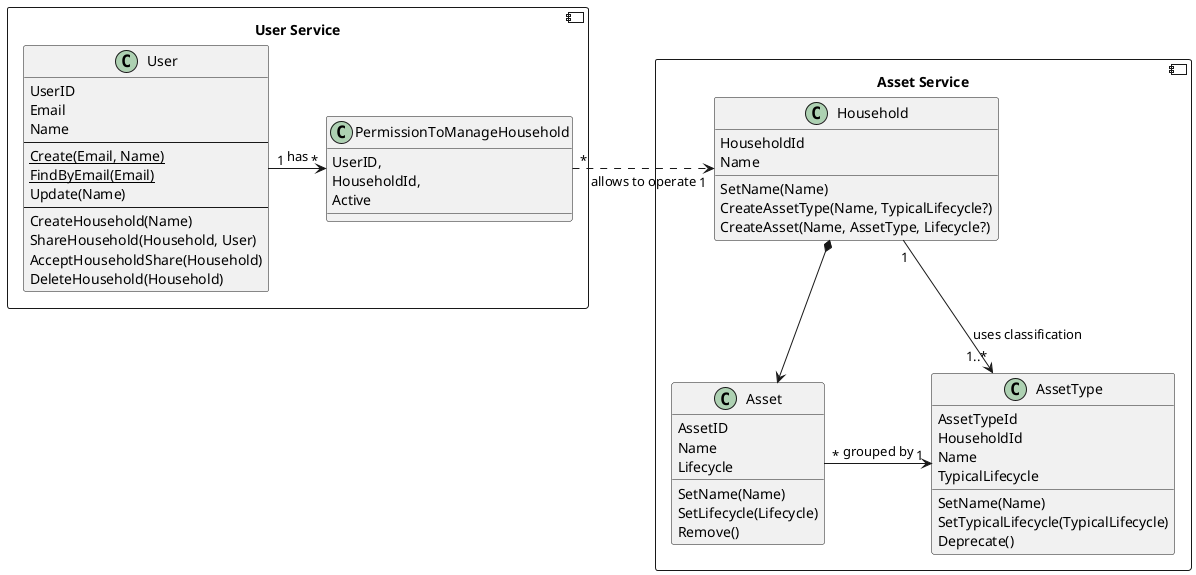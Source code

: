 @startuml Domain model

component "User Service"{

    class User {
        UserID
        Email
        Name
        --
        {static} Create(Email, Name)
        {static} FindByEmail(Email)
        Update(Name)
        --
        CreateHousehold(Name)
        ShareHousehold(Household, User)
        AcceptHouseholdShare(Household)
        DeleteHousehold(Household)
    }

    class PermissionToManageHousehold{
        UserID,
        HouseholdId,
        Active
    }

    User "1"->"*" PermissionToManageHousehold : has

}

component "Asset Service" as AssetBase{

    class Household{
        HouseholdId
        Name

        SetName(Name)
        CreateAssetType(Name, TypicalLifecycle?)
        CreateAsset(Name, AssetType, Lifecycle?)
    }

    class AssetType{
        AssetTypeId
        HouseholdId
        Name
        TypicalLifecycle

        SetName(Name)
        SetTypicalLifecycle(TypicalLifecycle)
        Deprecate()
    }


    class Asset{
        AssetID
        Name
        Lifecycle

        SetName(Name)
        SetLifecycle(Lifecycle)
        Remove()
    }

    Household "1"==>"1..*" AssetType: uses classification
    Household *--> Asset
    Asset "*" -> "1" AssetType : grouped by
}


Household "1" <.left. "*" PermissionToManageHousehold : allows to operate

@enduml